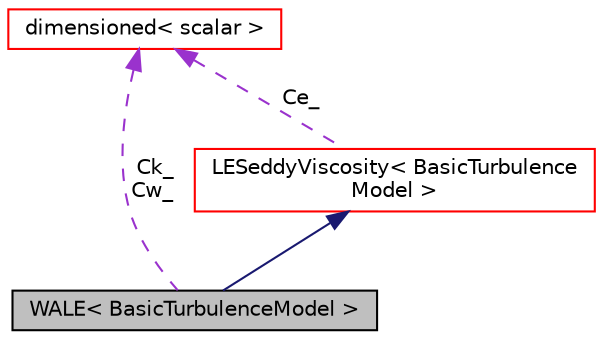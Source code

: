 digraph "WALE&lt; BasicTurbulenceModel &gt;"
{
  bgcolor="transparent";
  edge [fontname="Helvetica",fontsize="10",labelfontname="Helvetica",labelfontsize="10"];
  node [fontname="Helvetica",fontsize="10",shape=record];
  Node9 [label="WALE\< BasicTurbulenceModel \>",height=0.2,width=0.4,color="black", fillcolor="grey75", style="filled", fontcolor="black"];
  Node10 -> Node9 [dir="back",color="midnightblue",fontsize="10",style="solid",fontname="Helvetica"];
  Node10 [label="LESeddyViscosity\< BasicTurbulence\lModel \>",height=0.2,width=0.4,color="red",URL="$a32257.html",tooltip="Eddy viscosity LES SGS model base class. "];
  Node23 -> Node10 [dir="back",color="darkorchid3",fontsize="10",style="dashed",label=" Ce_" ,fontname="Helvetica"];
  Node23 [label="dimensioned\< scalar \>",height=0.2,width=0.4,color="red",URL="$a27473.html"];
  Node23 -> Node9 [dir="back",color="darkorchid3",fontsize="10",style="dashed",label=" Ck_\nCw_" ,fontname="Helvetica"];
}
